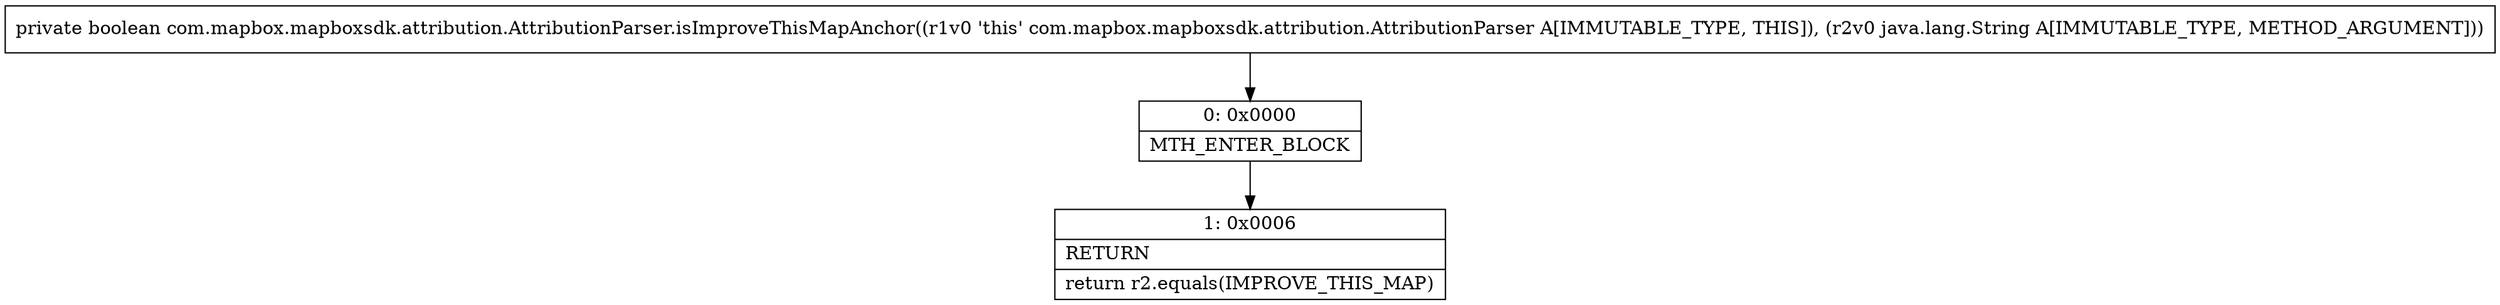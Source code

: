 digraph "CFG forcom.mapbox.mapboxsdk.attribution.AttributionParser.isImproveThisMapAnchor(Ljava\/lang\/String;)Z" {
Node_0 [shape=record,label="{0\:\ 0x0000|MTH_ENTER_BLOCK\l}"];
Node_1 [shape=record,label="{1\:\ 0x0006|RETURN\l|return r2.equals(IMPROVE_THIS_MAP)\l}"];
MethodNode[shape=record,label="{private boolean com.mapbox.mapboxsdk.attribution.AttributionParser.isImproveThisMapAnchor((r1v0 'this' com.mapbox.mapboxsdk.attribution.AttributionParser A[IMMUTABLE_TYPE, THIS]), (r2v0 java.lang.String A[IMMUTABLE_TYPE, METHOD_ARGUMENT])) }"];
MethodNode -> Node_0;
Node_0 -> Node_1;
}


